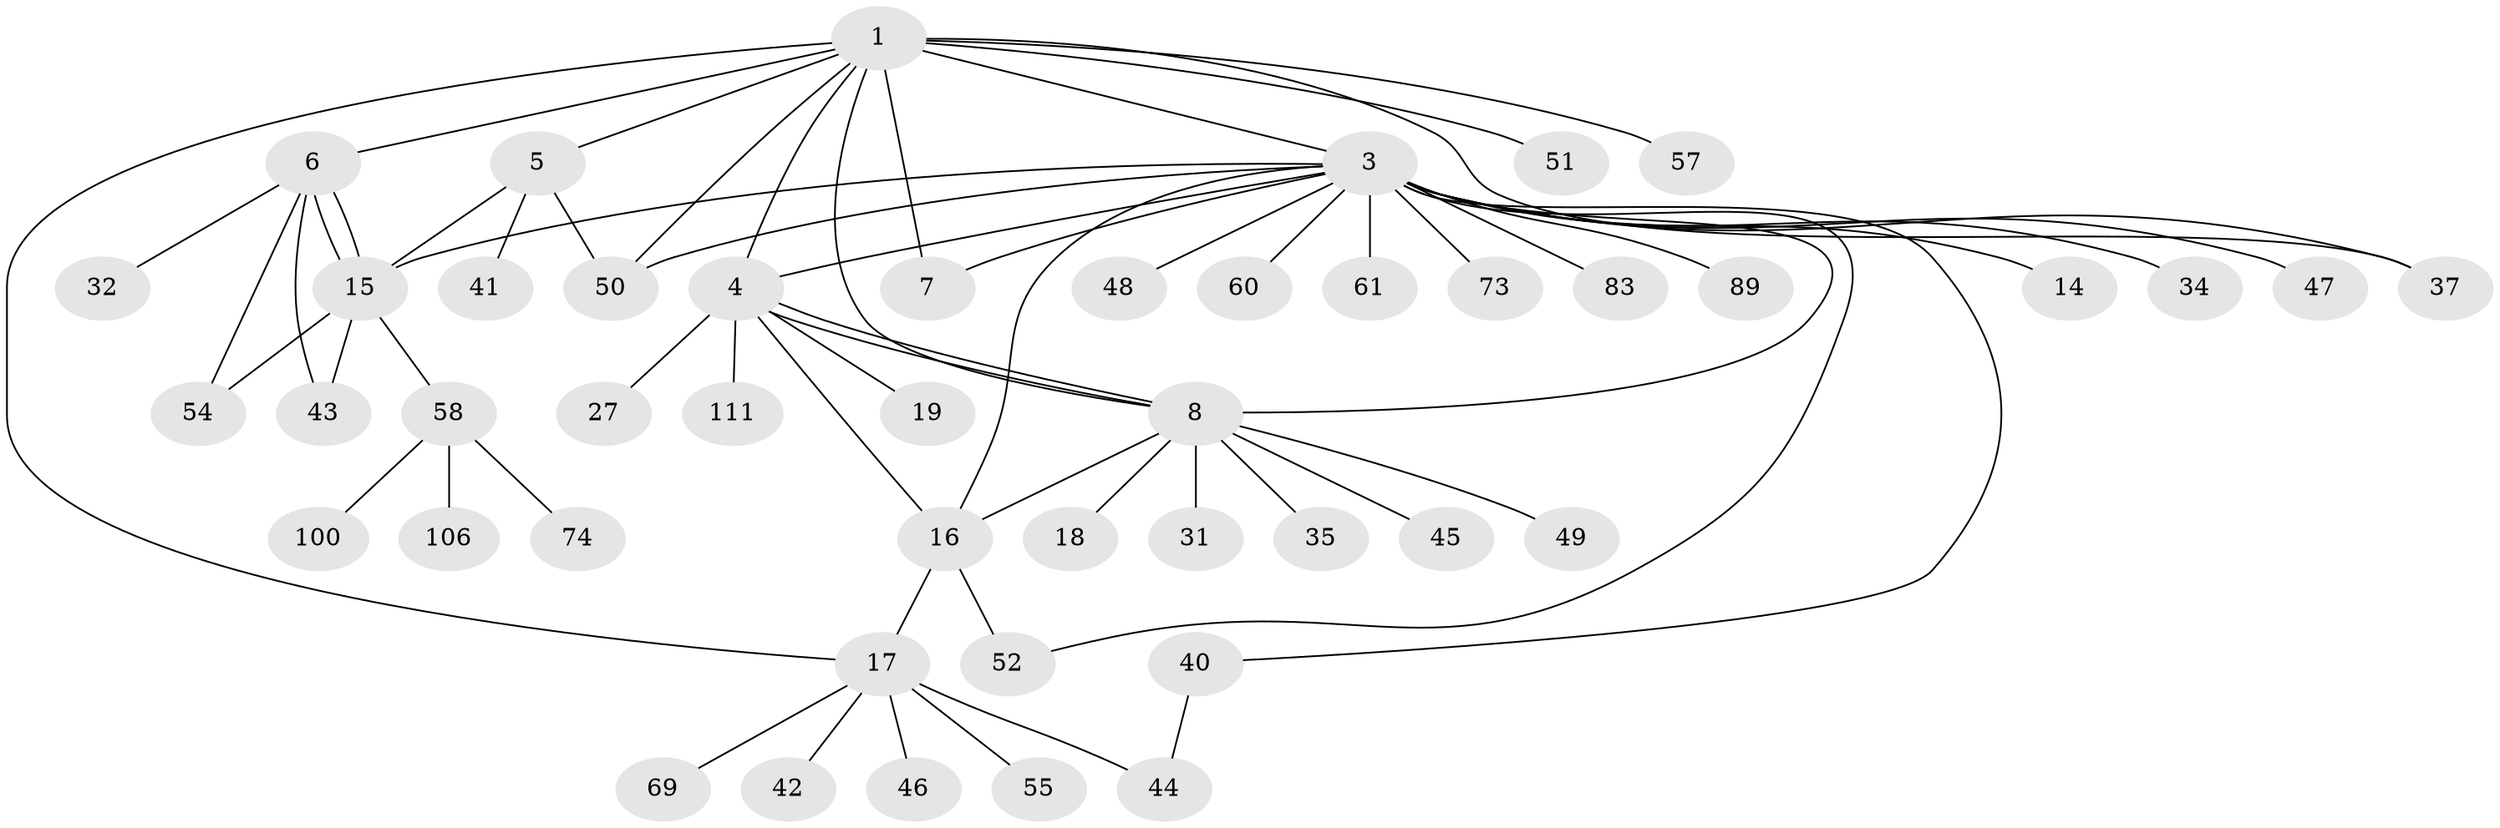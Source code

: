 // original degree distribution, {4: 0.043478260869565216, 15: 0.008695652173913044, 10: 0.008695652173913044, 17: 0.008695652173913044, 3: 0.09565217391304348, 9: 0.017391304347826087, 8: 0.008695652173913044, 19: 0.008695652173913044, 13: 0.008695652173913044, 2: 0.17391304347826086, 1: 0.591304347826087, 6: 0.017391304347826087, 7: 0.008695652173913044}
// Generated by graph-tools (version 1.1) at 2025/18/03/04/25 18:18:13]
// undirected, 46 vertices, 63 edges
graph export_dot {
graph [start="1"]
  node [color=gray90,style=filled];
  1 [super="+2"];
  3 [super="+9+13+112+30"];
  4 [super="+12+25+67+75+95+110+93+101+63"];
  5 [super="+10+65"];
  6 [super="+33+82+85+26"];
  7;
  8 [super="+11+76+99"];
  14;
  15 [super="+29+96+84"];
  16 [super="+21+20+28"];
  17;
  18;
  19 [super="+94"];
  27 [super="+92"];
  31 [super="+39"];
  32;
  34;
  35;
  37 [super="+38+72+86+79"];
  40;
  41;
  42;
  43;
  44 [super="+80+59"];
  45 [super="+104"];
  46;
  47;
  48 [super="+90"];
  49;
  50 [super="+87+68"];
  51;
  52 [super="+62"];
  54;
  55;
  57;
  58;
  60;
  61;
  69 [super="+88"];
  73;
  74;
  83;
  89;
  100;
  106;
  111;
  1 -- 3 [weight=2];
  1 -- 7 [weight=2];
  1 -- 37;
  1 -- 4 [weight=2];
  1 -- 5;
  1 -- 6;
  1 -- 8;
  1 -- 17;
  1 -- 50;
  1 -- 51;
  1 -- 57;
  3 -- 7;
  3 -- 8 [weight=2];
  3 -- 34;
  3 -- 16;
  3 -- 4;
  3 -- 73;
  3 -- 14;
  3 -- 15;
  3 -- 83;
  3 -- 89;
  3 -- 37;
  3 -- 40;
  3 -- 47;
  3 -- 48;
  3 -- 52;
  3 -- 60;
  3 -- 61;
  3 -- 50;
  4 -- 8;
  4 -- 8;
  4 -- 19;
  4 -- 27;
  4 -- 111;
  4 -- 16;
  5 -- 41;
  5 -- 50;
  5 -- 15;
  6 -- 15;
  6 -- 15;
  6 -- 32;
  6 -- 43;
  6 -- 54;
  8 -- 45;
  8 -- 49;
  8 -- 16;
  8 -- 18;
  8 -- 35;
  8 -- 31;
  15 -- 43;
  15 -- 54;
  15 -- 58;
  16 -- 17;
  16 -- 52 [weight=2];
  17 -- 42;
  17 -- 46;
  17 -- 55;
  17 -- 69;
  17 -- 44;
  40 -- 44;
  58 -- 74;
  58 -- 100;
  58 -- 106;
}
